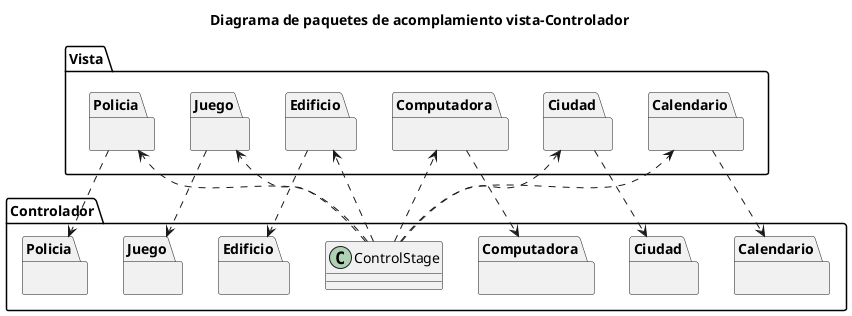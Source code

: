 @startuml
title Diagrama de paquetes de acomplamiento vista-Controlador

package "Vista" as GUI {
    together {
        package Calendario as VCalendario {}
        package Ciudad as VCiudad {}
        package Computadora as VComputadora {}
        package Edificio as VEdificio {}
        package Juego as VJuego {}
        package Policia as VPolicia {}
    }
}
 
package "Controlador" {
    package Calendario as CCalendario {} 
    package Ciudad as CCiudad {}
    package Computadora as CComputadora {}
    package Edificio as CEdificio {}
    package Juego as CJuego {}
    package Policia as CPolicia {}
    class ControlStage
} 

VCalendario .down.> CCalendario
VCiudad .down.> CCiudad
VComputadora .down.> CComputadora
VEdificio .down.> CEdificio
VJuego .down.> CJuego
VPolicia .down.> CPolicia

ControlStage ..> VCalendario
ControlStage ..> VCiudad
ControlStage ..> VComputadora
ControlStage ..> VEdificio
ControlStage ..> VJuego
ControlStage ..> VPolicia

@enduml